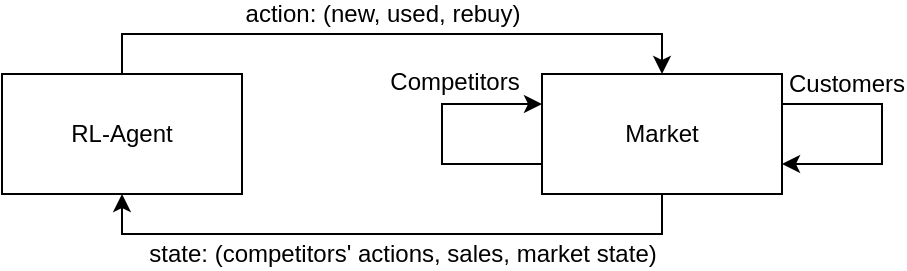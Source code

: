 <mxfile version="12.1.3" pages="1"><diagram id="XO-nKPHeheKhS2bjR_KM" name="Page-1"><mxGraphModel dx="805" dy="343" grid="1" gridSize="10" guides="1" tooltips="1" connect="1" arrows="1" fold="1" page="1" pageScale="1" pageWidth="1000" pageHeight="500" math="0" shadow="0"><root><mxCell id="0"/><mxCell id="1" parent="0"/><mxCell id="RlFL9xhXpFc39QPFhBWX-1" style="edgeStyle=orthogonalEdgeStyle;rounded=0;orthogonalLoop=1;jettySize=auto;html=1;entryX=0.5;entryY=1;entryDx=0;entryDy=0;exitX=0.5;exitY=1;exitDx=0;exitDy=0;" edge="1" parent="1" source="RlFL9xhXpFc39QPFhBWX-7" target="RlFL9xhXpFc39QPFhBWX-10"><mxGeometry relative="1" as="geometry"><Array as="points"><mxPoint x="600" y="130"/><mxPoint x="330" y="130"/></Array><mxPoint x="70" y="190" as="sourcePoint"/></mxGeometry></mxCell><mxCell id="RlFL9xhXpFc39QPFhBWX-2" value="state: (competitors' actions, sales, market state)" style="text;html=1;resizable=0;points=[];align=center;verticalAlign=middle;labelBackgroundColor=none;" vertex="1" connectable="0" parent="RlFL9xhXpFc39QPFhBWX-1"><mxGeometry x="-0.159" relative="1" as="geometry"><mxPoint x="-20" y="10" as="offset"/></mxGeometry></mxCell><mxCell id="RlFL9xhXpFc39QPFhBWX-3" style="edgeStyle=orthogonalEdgeStyle;rounded=0;orthogonalLoop=1;jettySize=auto;html=1;exitX=1;exitY=0.25;exitDx=0;exitDy=0;entryX=1;entryY=0.75;entryDx=0;entryDy=0;" edge="1" parent="1" source="RlFL9xhXpFc39QPFhBWX-7" target="RlFL9xhXpFc39QPFhBWX-7"><mxGeometry relative="1" as="geometry"><mxPoint x="160" y="10" as="targetPoint"/><Array as="points"><mxPoint x="710" y="65"/><mxPoint x="710" y="95"/></Array></mxGeometry></mxCell><mxCell id="RlFL9xhXpFc39QPFhBWX-4" value="Customers" style="text;html=1;resizable=0;points=[];align=center;verticalAlign=middle;labelBackgroundColor=none;" vertex="1" connectable="0" parent="RlFL9xhXpFc39QPFhBWX-3"><mxGeometry x="0.067" y="1" relative="1" as="geometry"><mxPoint x="-19" y="-30" as="offset"/></mxGeometry></mxCell><mxCell id="RlFL9xhXpFc39QPFhBWX-11" value="Competitors" style="text;html=1;resizable=0;points=[];align=center;verticalAlign=middle;labelBackgroundColor=none;" vertex="1" connectable="0" parent="RlFL9xhXpFc39QPFhBWX-3"><mxGeometry x="-0.458" y="-1" relative="1" as="geometry"><mxPoint x="-199" y="-12" as="offset"/></mxGeometry></mxCell><mxCell id="RlFL9xhXpFc39QPFhBWX-7" value="Market" style="rounded=0;whiteSpace=wrap;html=1;" vertex="1" parent="1"><mxGeometry x="540" y="50" width="120" height="60" as="geometry"/></mxCell><mxCell id="RlFL9xhXpFc39QPFhBWX-8" style="edgeStyle=orthogonalEdgeStyle;rounded=0;orthogonalLoop=1;jettySize=auto;html=1;exitX=0.5;exitY=0;exitDx=0;exitDy=0;entryX=0.5;entryY=0;entryDx=0;entryDy=0;" edge="1" parent="1" source="RlFL9xhXpFc39QPFhBWX-10" target="RlFL9xhXpFc39QPFhBWX-7"><mxGeometry relative="1" as="geometry"><mxPoint x="60" y="110" as="targetPoint"/><Array as="points"><mxPoint x="330" y="30"/><mxPoint x="600" y="30"/></Array></mxGeometry></mxCell><mxCell id="RlFL9xhXpFc39QPFhBWX-9" value="action: (new, used, rebuy)" style="text;html=1;resizable=0;points=[];align=center;verticalAlign=middle;labelBackgroundColor=none;" vertex="1" connectable="0" parent="RlFL9xhXpFc39QPFhBWX-8"><mxGeometry x="-0.061" y="1" relative="1" as="geometry"><mxPoint x="4.5" y="-9" as="offset"/></mxGeometry></mxCell><mxCell id="RlFL9xhXpFc39QPFhBWX-10" value="RL-Agent" style="rounded=0;whiteSpace=wrap;html=1;" vertex="1" parent="1"><mxGeometry x="270" y="50" width="120" height="60" as="geometry"/></mxCell><mxCell id="RlFL9xhXpFc39QPFhBWX-12" style="edgeStyle=orthogonalEdgeStyle;rounded=0;orthogonalLoop=1;jettySize=auto;html=1;exitX=0;exitY=0.75;exitDx=0;exitDy=0;entryX=0;entryY=0.25;entryDx=0;entryDy=0;" edge="1" parent="1" source="RlFL9xhXpFc39QPFhBWX-7" target="RlFL9xhXpFc39QPFhBWX-7"><mxGeometry relative="1" as="geometry"><Array as="points"><mxPoint x="490" y="95"/><mxPoint x="490" y="65"/></Array></mxGeometry></mxCell></root></mxGraphModel></diagram></mxfile>